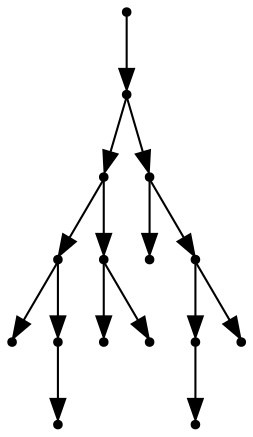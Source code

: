digraph {
  15 [shape=point];
  14 [shape=point];
  7 [shape=point];
  3 [shape=point];
  0 [shape=point];
  2 [shape=point];
  1 [shape=point];
  6 [shape=point];
  4 [shape=point];
  5 [shape=point];
  13 [shape=point];
  8 [shape=point];
  12 [shape=point];
  10 [shape=point];
  9 [shape=point];
  11 [shape=point];
15 -> 14;
14 -> 7;
7 -> 3;
3 -> 0;
3 -> 2;
2 -> 1;
7 -> 6;
6 -> 4;
6 -> 5;
14 -> 13;
13 -> 8;
13 -> 12;
12 -> 10;
10 -> 9;
12 -> 11;
}
